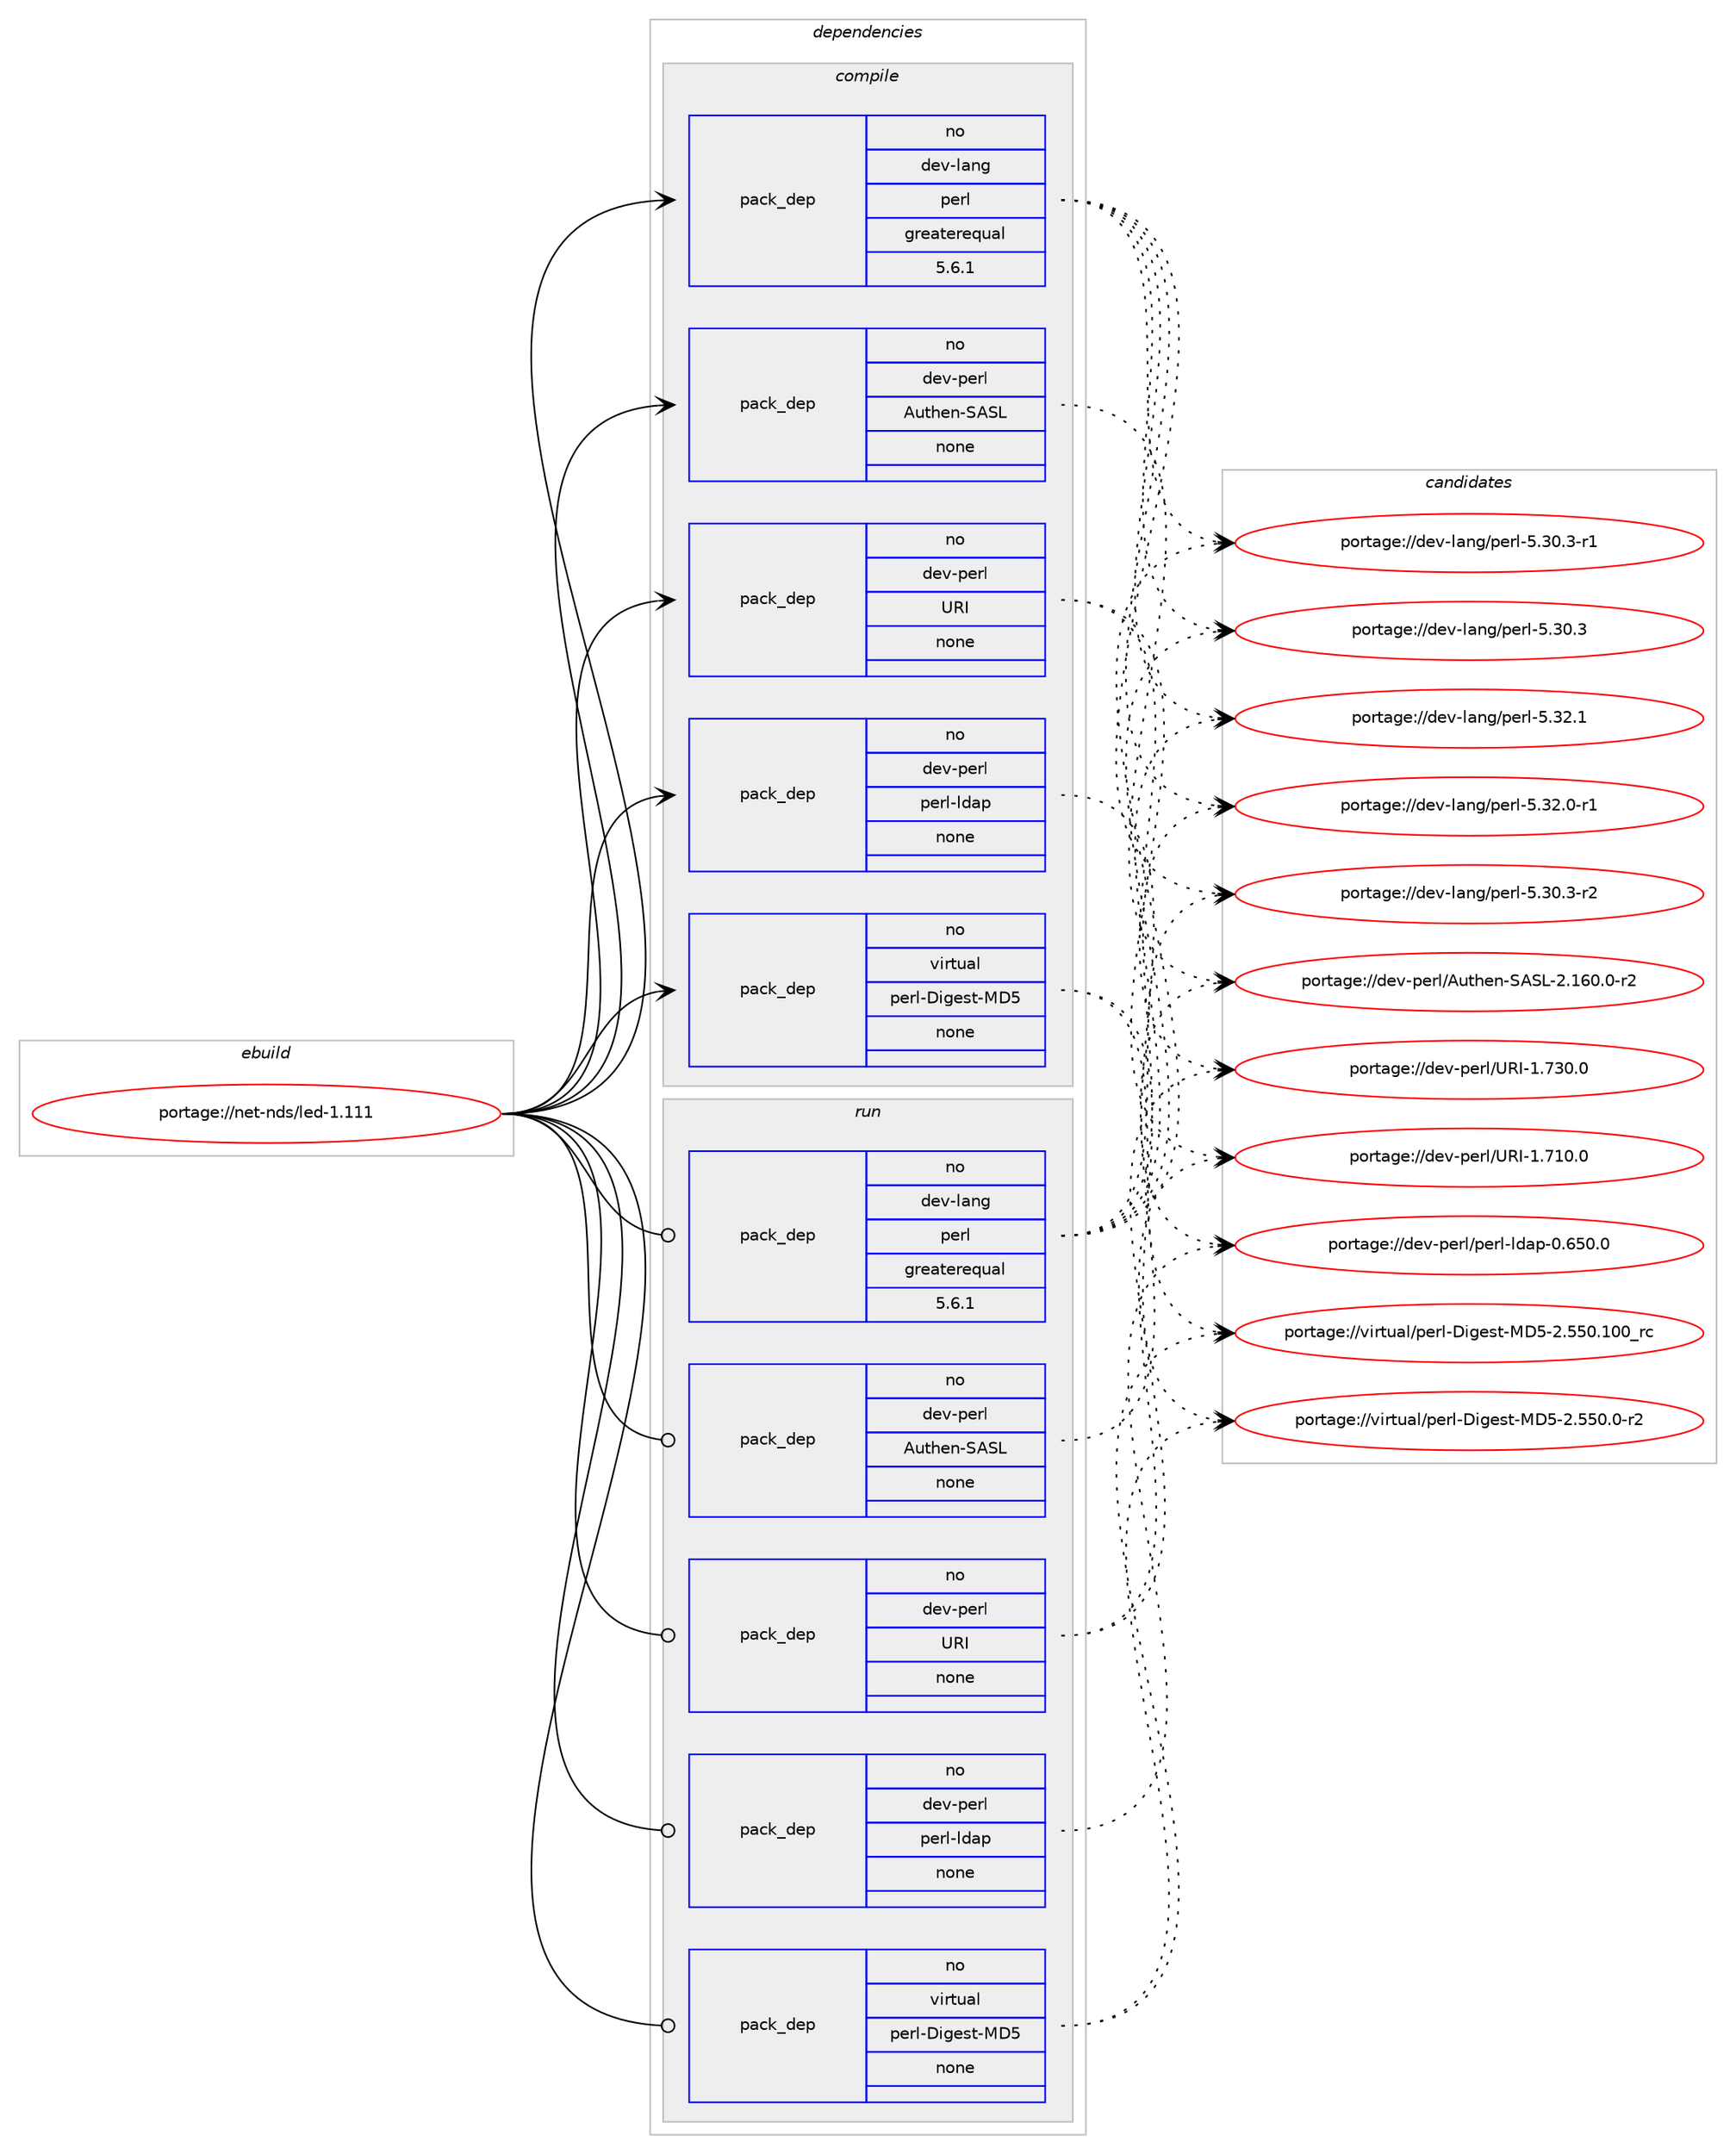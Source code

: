 digraph prolog {

# *************
# Graph options
# *************

newrank=true;
concentrate=true;
compound=true;
graph [rankdir=LR,fontname=Helvetica,fontsize=10,ranksep=1.5];#, ranksep=2.5, nodesep=0.2];
edge  [arrowhead=vee];
node  [fontname=Helvetica,fontsize=10];

# **********
# The ebuild
# **********

subgraph cluster_leftcol {
color=gray;
rank=same;
label=<<i>ebuild</i>>;
id [label="portage://net-nds/led-1.111", color=red, width=4, href="../net-nds/led-1.111.svg"];
}

# ****************
# The dependencies
# ****************

subgraph cluster_midcol {
color=gray;
label=<<i>dependencies</i>>;
subgraph cluster_compile {
fillcolor="#eeeeee";
style=filled;
label=<<i>compile</i>>;
subgraph pack8152 {
dependency11374 [label=<<TABLE BORDER="0" CELLBORDER="1" CELLSPACING="0" CELLPADDING="4" WIDTH="220"><TR><TD ROWSPAN="6" CELLPADDING="30">pack_dep</TD></TR><TR><TD WIDTH="110">no</TD></TR><TR><TD>dev-lang</TD></TR><TR><TD>perl</TD></TR><TR><TD>greaterequal</TD></TR><TR><TD>5.6.1</TD></TR></TABLE>>, shape=none, color=blue];
}
id:e -> dependency11374:w [weight=20,style="solid",arrowhead="vee"];
subgraph pack8153 {
dependency11375 [label=<<TABLE BORDER="0" CELLBORDER="1" CELLSPACING="0" CELLPADDING="4" WIDTH="220"><TR><TD ROWSPAN="6" CELLPADDING="30">pack_dep</TD></TR><TR><TD WIDTH="110">no</TD></TR><TR><TD>dev-perl</TD></TR><TR><TD>Authen-SASL</TD></TR><TR><TD>none</TD></TR><TR><TD></TD></TR></TABLE>>, shape=none, color=blue];
}
id:e -> dependency11375:w [weight=20,style="solid",arrowhead="vee"];
subgraph pack8154 {
dependency11376 [label=<<TABLE BORDER="0" CELLBORDER="1" CELLSPACING="0" CELLPADDING="4" WIDTH="220"><TR><TD ROWSPAN="6" CELLPADDING="30">pack_dep</TD></TR><TR><TD WIDTH="110">no</TD></TR><TR><TD>dev-perl</TD></TR><TR><TD>URI</TD></TR><TR><TD>none</TD></TR><TR><TD></TD></TR></TABLE>>, shape=none, color=blue];
}
id:e -> dependency11376:w [weight=20,style="solid",arrowhead="vee"];
subgraph pack8155 {
dependency11377 [label=<<TABLE BORDER="0" CELLBORDER="1" CELLSPACING="0" CELLPADDING="4" WIDTH="220"><TR><TD ROWSPAN="6" CELLPADDING="30">pack_dep</TD></TR><TR><TD WIDTH="110">no</TD></TR><TR><TD>dev-perl</TD></TR><TR><TD>perl-ldap</TD></TR><TR><TD>none</TD></TR><TR><TD></TD></TR></TABLE>>, shape=none, color=blue];
}
id:e -> dependency11377:w [weight=20,style="solid",arrowhead="vee"];
subgraph pack8156 {
dependency11378 [label=<<TABLE BORDER="0" CELLBORDER="1" CELLSPACING="0" CELLPADDING="4" WIDTH="220"><TR><TD ROWSPAN="6" CELLPADDING="30">pack_dep</TD></TR><TR><TD WIDTH="110">no</TD></TR><TR><TD>virtual</TD></TR><TR><TD>perl-Digest-MD5</TD></TR><TR><TD>none</TD></TR><TR><TD></TD></TR></TABLE>>, shape=none, color=blue];
}
id:e -> dependency11378:w [weight=20,style="solid",arrowhead="vee"];
}
subgraph cluster_compileandrun {
fillcolor="#eeeeee";
style=filled;
label=<<i>compile and run</i>>;
}
subgraph cluster_run {
fillcolor="#eeeeee";
style=filled;
label=<<i>run</i>>;
subgraph pack8157 {
dependency11379 [label=<<TABLE BORDER="0" CELLBORDER="1" CELLSPACING="0" CELLPADDING="4" WIDTH="220"><TR><TD ROWSPAN="6" CELLPADDING="30">pack_dep</TD></TR><TR><TD WIDTH="110">no</TD></TR><TR><TD>dev-lang</TD></TR><TR><TD>perl</TD></TR><TR><TD>greaterequal</TD></TR><TR><TD>5.6.1</TD></TR></TABLE>>, shape=none, color=blue];
}
id:e -> dependency11379:w [weight=20,style="solid",arrowhead="odot"];
subgraph pack8158 {
dependency11380 [label=<<TABLE BORDER="0" CELLBORDER="1" CELLSPACING="0" CELLPADDING="4" WIDTH="220"><TR><TD ROWSPAN="6" CELLPADDING="30">pack_dep</TD></TR><TR><TD WIDTH="110">no</TD></TR><TR><TD>dev-perl</TD></TR><TR><TD>Authen-SASL</TD></TR><TR><TD>none</TD></TR><TR><TD></TD></TR></TABLE>>, shape=none, color=blue];
}
id:e -> dependency11380:w [weight=20,style="solid",arrowhead="odot"];
subgraph pack8159 {
dependency11381 [label=<<TABLE BORDER="0" CELLBORDER="1" CELLSPACING="0" CELLPADDING="4" WIDTH="220"><TR><TD ROWSPAN="6" CELLPADDING="30">pack_dep</TD></TR><TR><TD WIDTH="110">no</TD></TR><TR><TD>dev-perl</TD></TR><TR><TD>URI</TD></TR><TR><TD>none</TD></TR><TR><TD></TD></TR></TABLE>>, shape=none, color=blue];
}
id:e -> dependency11381:w [weight=20,style="solid",arrowhead="odot"];
subgraph pack8160 {
dependency11382 [label=<<TABLE BORDER="0" CELLBORDER="1" CELLSPACING="0" CELLPADDING="4" WIDTH="220"><TR><TD ROWSPAN="6" CELLPADDING="30">pack_dep</TD></TR><TR><TD WIDTH="110">no</TD></TR><TR><TD>dev-perl</TD></TR><TR><TD>perl-ldap</TD></TR><TR><TD>none</TD></TR><TR><TD></TD></TR></TABLE>>, shape=none, color=blue];
}
id:e -> dependency11382:w [weight=20,style="solid",arrowhead="odot"];
subgraph pack8161 {
dependency11383 [label=<<TABLE BORDER="0" CELLBORDER="1" CELLSPACING="0" CELLPADDING="4" WIDTH="220"><TR><TD ROWSPAN="6" CELLPADDING="30">pack_dep</TD></TR><TR><TD WIDTH="110">no</TD></TR><TR><TD>virtual</TD></TR><TR><TD>perl-Digest-MD5</TD></TR><TR><TD>none</TD></TR><TR><TD></TD></TR></TABLE>>, shape=none, color=blue];
}
id:e -> dependency11383:w [weight=20,style="solid",arrowhead="odot"];
}
}

# **************
# The candidates
# **************

subgraph cluster_choices {
rank=same;
color=gray;
label=<<i>candidates</i>>;

subgraph choice8152 {
color=black;
nodesep=1;
choice10010111845108971101034711210111410845534651504649 [label="portage://dev-lang/perl-5.32.1", color=red, width=4,href="../dev-lang/perl-5.32.1.svg"];
choice100101118451089711010347112101114108455346515046484511449 [label="portage://dev-lang/perl-5.32.0-r1", color=red, width=4,href="../dev-lang/perl-5.32.0-r1.svg"];
choice100101118451089711010347112101114108455346514846514511450 [label="portage://dev-lang/perl-5.30.3-r2", color=red, width=4,href="../dev-lang/perl-5.30.3-r2.svg"];
choice100101118451089711010347112101114108455346514846514511449 [label="portage://dev-lang/perl-5.30.3-r1", color=red, width=4,href="../dev-lang/perl-5.30.3-r1.svg"];
choice10010111845108971101034711210111410845534651484651 [label="portage://dev-lang/perl-5.30.3", color=red, width=4,href="../dev-lang/perl-5.30.3.svg"];
dependency11374:e -> choice10010111845108971101034711210111410845534651504649:w [style=dotted,weight="100"];
dependency11374:e -> choice100101118451089711010347112101114108455346515046484511449:w [style=dotted,weight="100"];
dependency11374:e -> choice100101118451089711010347112101114108455346514846514511450:w [style=dotted,weight="100"];
dependency11374:e -> choice100101118451089711010347112101114108455346514846514511449:w [style=dotted,weight="100"];
dependency11374:e -> choice10010111845108971101034711210111410845534651484651:w [style=dotted,weight="100"];
}
subgraph choice8153 {
color=black;
nodesep=1;
choice100101118451121011141084765117116104101110458365837645504649544846484511450 [label="portage://dev-perl/Authen-SASL-2.160.0-r2", color=red, width=4,href="../dev-perl/Authen-SASL-2.160.0-r2.svg"];
dependency11375:e -> choice100101118451121011141084765117116104101110458365837645504649544846484511450:w [style=dotted,weight="100"];
}
subgraph choice8154 {
color=black;
nodesep=1;
choice10010111845112101114108478582734549465551484648 [label="portage://dev-perl/URI-1.730.0", color=red, width=4,href="../dev-perl/URI-1.730.0.svg"];
choice10010111845112101114108478582734549465549484648 [label="portage://dev-perl/URI-1.710.0", color=red, width=4,href="../dev-perl/URI-1.710.0.svg"];
dependency11376:e -> choice10010111845112101114108478582734549465551484648:w [style=dotted,weight="100"];
dependency11376:e -> choice10010111845112101114108478582734549465549484648:w [style=dotted,weight="100"];
}
subgraph choice8155 {
color=black;
nodesep=1;
choice100101118451121011141084711210111410845108100971124548465453484648 [label="portage://dev-perl/perl-ldap-0.650.0", color=red, width=4,href="../dev-perl/perl-ldap-0.650.0.svg"];
dependency11377:e -> choice100101118451121011141084711210111410845108100971124548465453484648:w [style=dotted,weight="100"];
}
subgraph choice8156 {
color=black;
nodesep=1;
choice1181051141161179710847112101114108456810510310111511645776853455046535348464948489511499 [label="portage://virtual/perl-Digest-MD5-2.550.100_rc", color=red, width=4,href="../virtual/perl-Digest-MD5-2.550.100_rc.svg"];
choice118105114116117971084711210111410845681051031011151164577685345504653534846484511450 [label="portage://virtual/perl-Digest-MD5-2.550.0-r2", color=red, width=4,href="../virtual/perl-Digest-MD5-2.550.0-r2.svg"];
dependency11378:e -> choice1181051141161179710847112101114108456810510310111511645776853455046535348464948489511499:w [style=dotted,weight="100"];
dependency11378:e -> choice118105114116117971084711210111410845681051031011151164577685345504653534846484511450:w [style=dotted,weight="100"];
}
subgraph choice8157 {
color=black;
nodesep=1;
choice10010111845108971101034711210111410845534651504649 [label="portage://dev-lang/perl-5.32.1", color=red, width=4,href="../dev-lang/perl-5.32.1.svg"];
choice100101118451089711010347112101114108455346515046484511449 [label="portage://dev-lang/perl-5.32.0-r1", color=red, width=4,href="../dev-lang/perl-5.32.0-r1.svg"];
choice100101118451089711010347112101114108455346514846514511450 [label="portage://dev-lang/perl-5.30.3-r2", color=red, width=4,href="../dev-lang/perl-5.30.3-r2.svg"];
choice100101118451089711010347112101114108455346514846514511449 [label="portage://dev-lang/perl-5.30.3-r1", color=red, width=4,href="../dev-lang/perl-5.30.3-r1.svg"];
choice10010111845108971101034711210111410845534651484651 [label="portage://dev-lang/perl-5.30.3", color=red, width=4,href="../dev-lang/perl-5.30.3.svg"];
dependency11379:e -> choice10010111845108971101034711210111410845534651504649:w [style=dotted,weight="100"];
dependency11379:e -> choice100101118451089711010347112101114108455346515046484511449:w [style=dotted,weight="100"];
dependency11379:e -> choice100101118451089711010347112101114108455346514846514511450:w [style=dotted,weight="100"];
dependency11379:e -> choice100101118451089711010347112101114108455346514846514511449:w [style=dotted,weight="100"];
dependency11379:e -> choice10010111845108971101034711210111410845534651484651:w [style=dotted,weight="100"];
}
subgraph choice8158 {
color=black;
nodesep=1;
choice100101118451121011141084765117116104101110458365837645504649544846484511450 [label="portage://dev-perl/Authen-SASL-2.160.0-r2", color=red, width=4,href="../dev-perl/Authen-SASL-2.160.0-r2.svg"];
dependency11380:e -> choice100101118451121011141084765117116104101110458365837645504649544846484511450:w [style=dotted,weight="100"];
}
subgraph choice8159 {
color=black;
nodesep=1;
choice10010111845112101114108478582734549465551484648 [label="portage://dev-perl/URI-1.730.0", color=red, width=4,href="../dev-perl/URI-1.730.0.svg"];
choice10010111845112101114108478582734549465549484648 [label="portage://dev-perl/URI-1.710.0", color=red, width=4,href="../dev-perl/URI-1.710.0.svg"];
dependency11381:e -> choice10010111845112101114108478582734549465551484648:w [style=dotted,weight="100"];
dependency11381:e -> choice10010111845112101114108478582734549465549484648:w [style=dotted,weight="100"];
}
subgraph choice8160 {
color=black;
nodesep=1;
choice100101118451121011141084711210111410845108100971124548465453484648 [label="portage://dev-perl/perl-ldap-0.650.0", color=red, width=4,href="../dev-perl/perl-ldap-0.650.0.svg"];
dependency11382:e -> choice100101118451121011141084711210111410845108100971124548465453484648:w [style=dotted,weight="100"];
}
subgraph choice8161 {
color=black;
nodesep=1;
choice1181051141161179710847112101114108456810510310111511645776853455046535348464948489511499 [label="portage://virtual/perl-Digest-MD5-2.550.100_rc", color=red, width=4,href="../virtual/perl-Digest-MD5-2.550.100_rc.svg"];
choice118105114116117971084711210111410845681051031011151164577685345504653534846484511450 [label="portage://virtual/perl-Digest-MD5-2.550.0-r2", color=red, width=4,href="../virtual/perl-Digest-MD5-2.550.0-r2.svg"];
dependency11383:e -> choice1181051141161179710847112101114108456810510310111511645776853455046535348464948489511499:w [style=dotted,weight="100"];
dependency11383:e -> choice118105114116117971084711210111410845681051031011151164577685345504653534846484511450:w [style=dotted,weight="100"];
}
}

}
